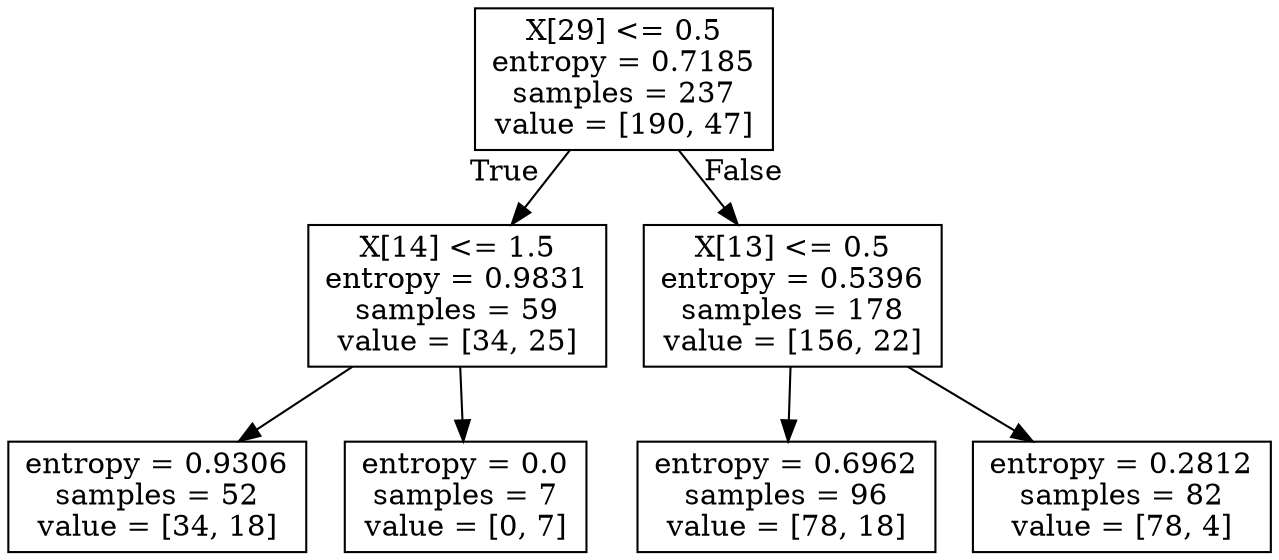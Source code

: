 digraph Tree {
node [shape=box] ;
0 [label="X[29] <= 0.5\nentropy = 0.7185\nsamples = 237\nvalue = [190, 47]"] ;
1 [label="X[14] <= 1.5\nentropy = 0.9831\nsamples = 59\nvalue = [34, 25]"] ;
0 -> 1 [labeldistance=2.5, labelangle=45, headlabel="True"] ;
2 [label="entropy = 0.9306\nsamples = 52\nvalue = [34, 18]"] ;
1 -> 2 ;
3 [label="entropy = 0.0\nsamples = 7\nvalue = [0, 7]"] ;
1 -> 3 ;
4 [label="X[13] <= 0.5\nentropy = 0.5396\nsamples = 178\nvalue = [156, 22]"] ;
0 -> 4 [labeldistance=2.5, labelangle=-45, headlabel="False"] ;
5 [label="entropy = 0.6962\nsamples = 96\nvalue = [78, 18]"] ;
4 -> 5 ;
6 [label="entropy = 0.2812\nsamples = 82\nvalue = [78, 4]"] ;
4 -> 6 ;
}